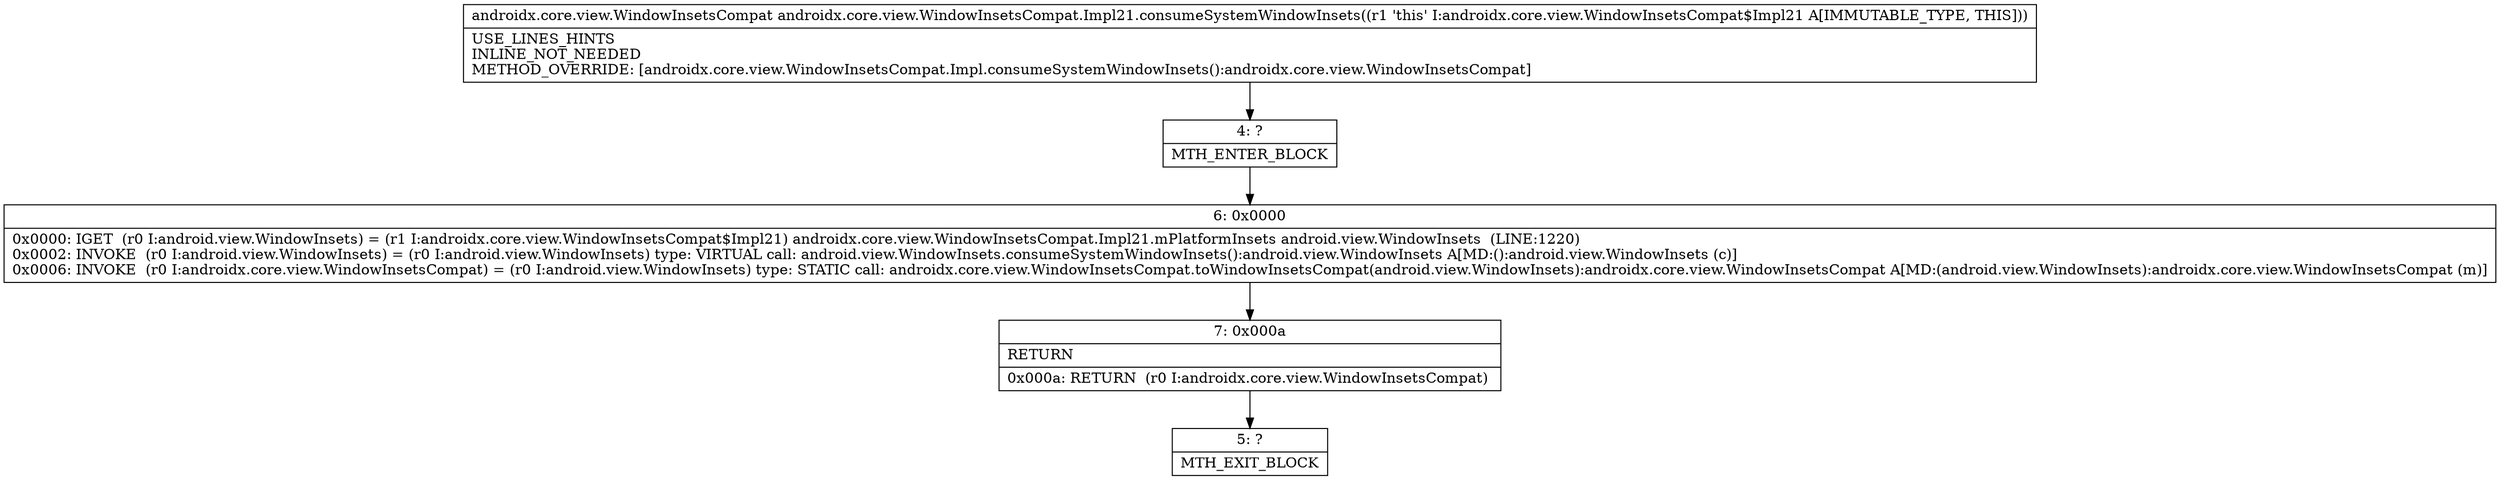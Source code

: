 digraph "CFG forandroidx.core.view.WindowInsetsCompat.Impl21.consumeSystemWindowInsets()Landroidx\/core\/view\/WindowInsetsCompat;" {
Node_4 [shape=record,label="{4\:\ ?|MTH_ENTER_BLOCK\l}"];
Node_6 [shape=record,label="{6\:\ 0x0000|0x0000: IGET  (r0 I:android.view.WindowInsets) = (r1 I:androidx.core.view.WindowInsetsCompat$Impl21) androidx.core.view.WindowInsetsCompat.Impl21.mPlatformInsets android.view.WindowInsets  (LINE:1220)\l0x0002: INVOKE  (r0 I:android.view.WindowInsets) = (r0 I:android.view.WindowInsets) type: VIRTUAL call: android.view.WindowInsets.consumeSystemWindowInsets():android.view.WindowInsets A[MD:():android.view.WindowInsets (c)]\l0x0006: INVOKE  (r0 I:androidx.core.view.WindowInsetsCompat) = (r0 I:android.view.WindowInsets) type: STATIC call: androidx.core.view.WindowInsetsCompat.toWindowInsetsCompat(android.view.WindowInsets):androidx.core.view.WindowInsetsCompat A[MD:(android.view.WindowInsets):androidx.core.view.WindowInsetsCompat (m)]\l}"];
Node_7 [shape=record,label="{7\:\ 0x000a|RETURN\l|0x000a: RETURN  (r0 I:androidx.core.view.WindowInsetsCompat) \l}"];
Node_5 [shape=record,label="{5\:\ ?|MTH_EXIT_BLOCK\l}"];
MethodNode[shape=record,label="{androidx.core.view.WindowInsetsCompat androidx.core.view.WindowInsetsCompat.Impl21.consumeSystemWindowInsets((r1 'this' I:androidx.core.view.WindowInsetsCompat$Impl21 A[IMMUTABLE_TYPE, THIS]))  | USE_LINES_HINTS\lINLINE_NOT_NEEDED\lMETHOD_OVERRIDE: [androidx.core.view.WindowInsetsCompat.Impl.consumeSystemWindowInsets():androidx.core.view.WindowInsetsCompat]\l}"];
MethodNode -> Node_4;Node_4 -> Node_6;
Node_6 -> Node_7;
Node_7 -> Node_5;
}

